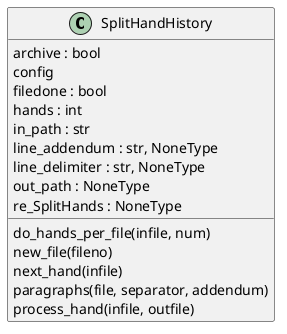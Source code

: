 @startuml classes
set namespaceSeparator none
class "SplitHandHistory" as SplitHandHistory.SplitHandHistory {
  archive : bool
  config
  filedone : bool
  hands : int
  in_path : str
  line_addendum : str, NoneType
  line_delimiter : str, NoneType
  out_path : NoneType
  re_SplitHands : NoneType
  do_hands_per_file(infile, num)
  new_file(fileno)
  next_hand(infile)
  paragraphs(file, separator, addendum)
  process_hand(infile, outfile)
}
@enduml
